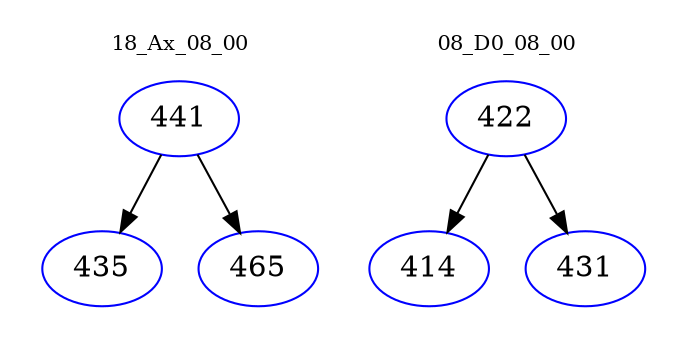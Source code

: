 digraph{
subgraph cluster_0 {
color = white
label = "18_Ax_08_00";
fontsize=10;
T0_441 [label="441", color="blue"]
T0_441 -> T0_435 [color="black"]
T0_435 [label="435", color="blue"]
T0_441 -> T0_465 [color="black"]
T0_465 [label="465", color="blue"]
}
subgraph cluster_1 {
color = white
label = "08_D0_08_00";
fontsize=10;
T1_422 [label="422", color="blue"]
T1_422 -> T1_414 [color="black"]
T1_414 [label="414", color="blue"]
T1_422 -> T1_431 [color="black"]
T1_431 [label="431", color="blue"]
}
}
